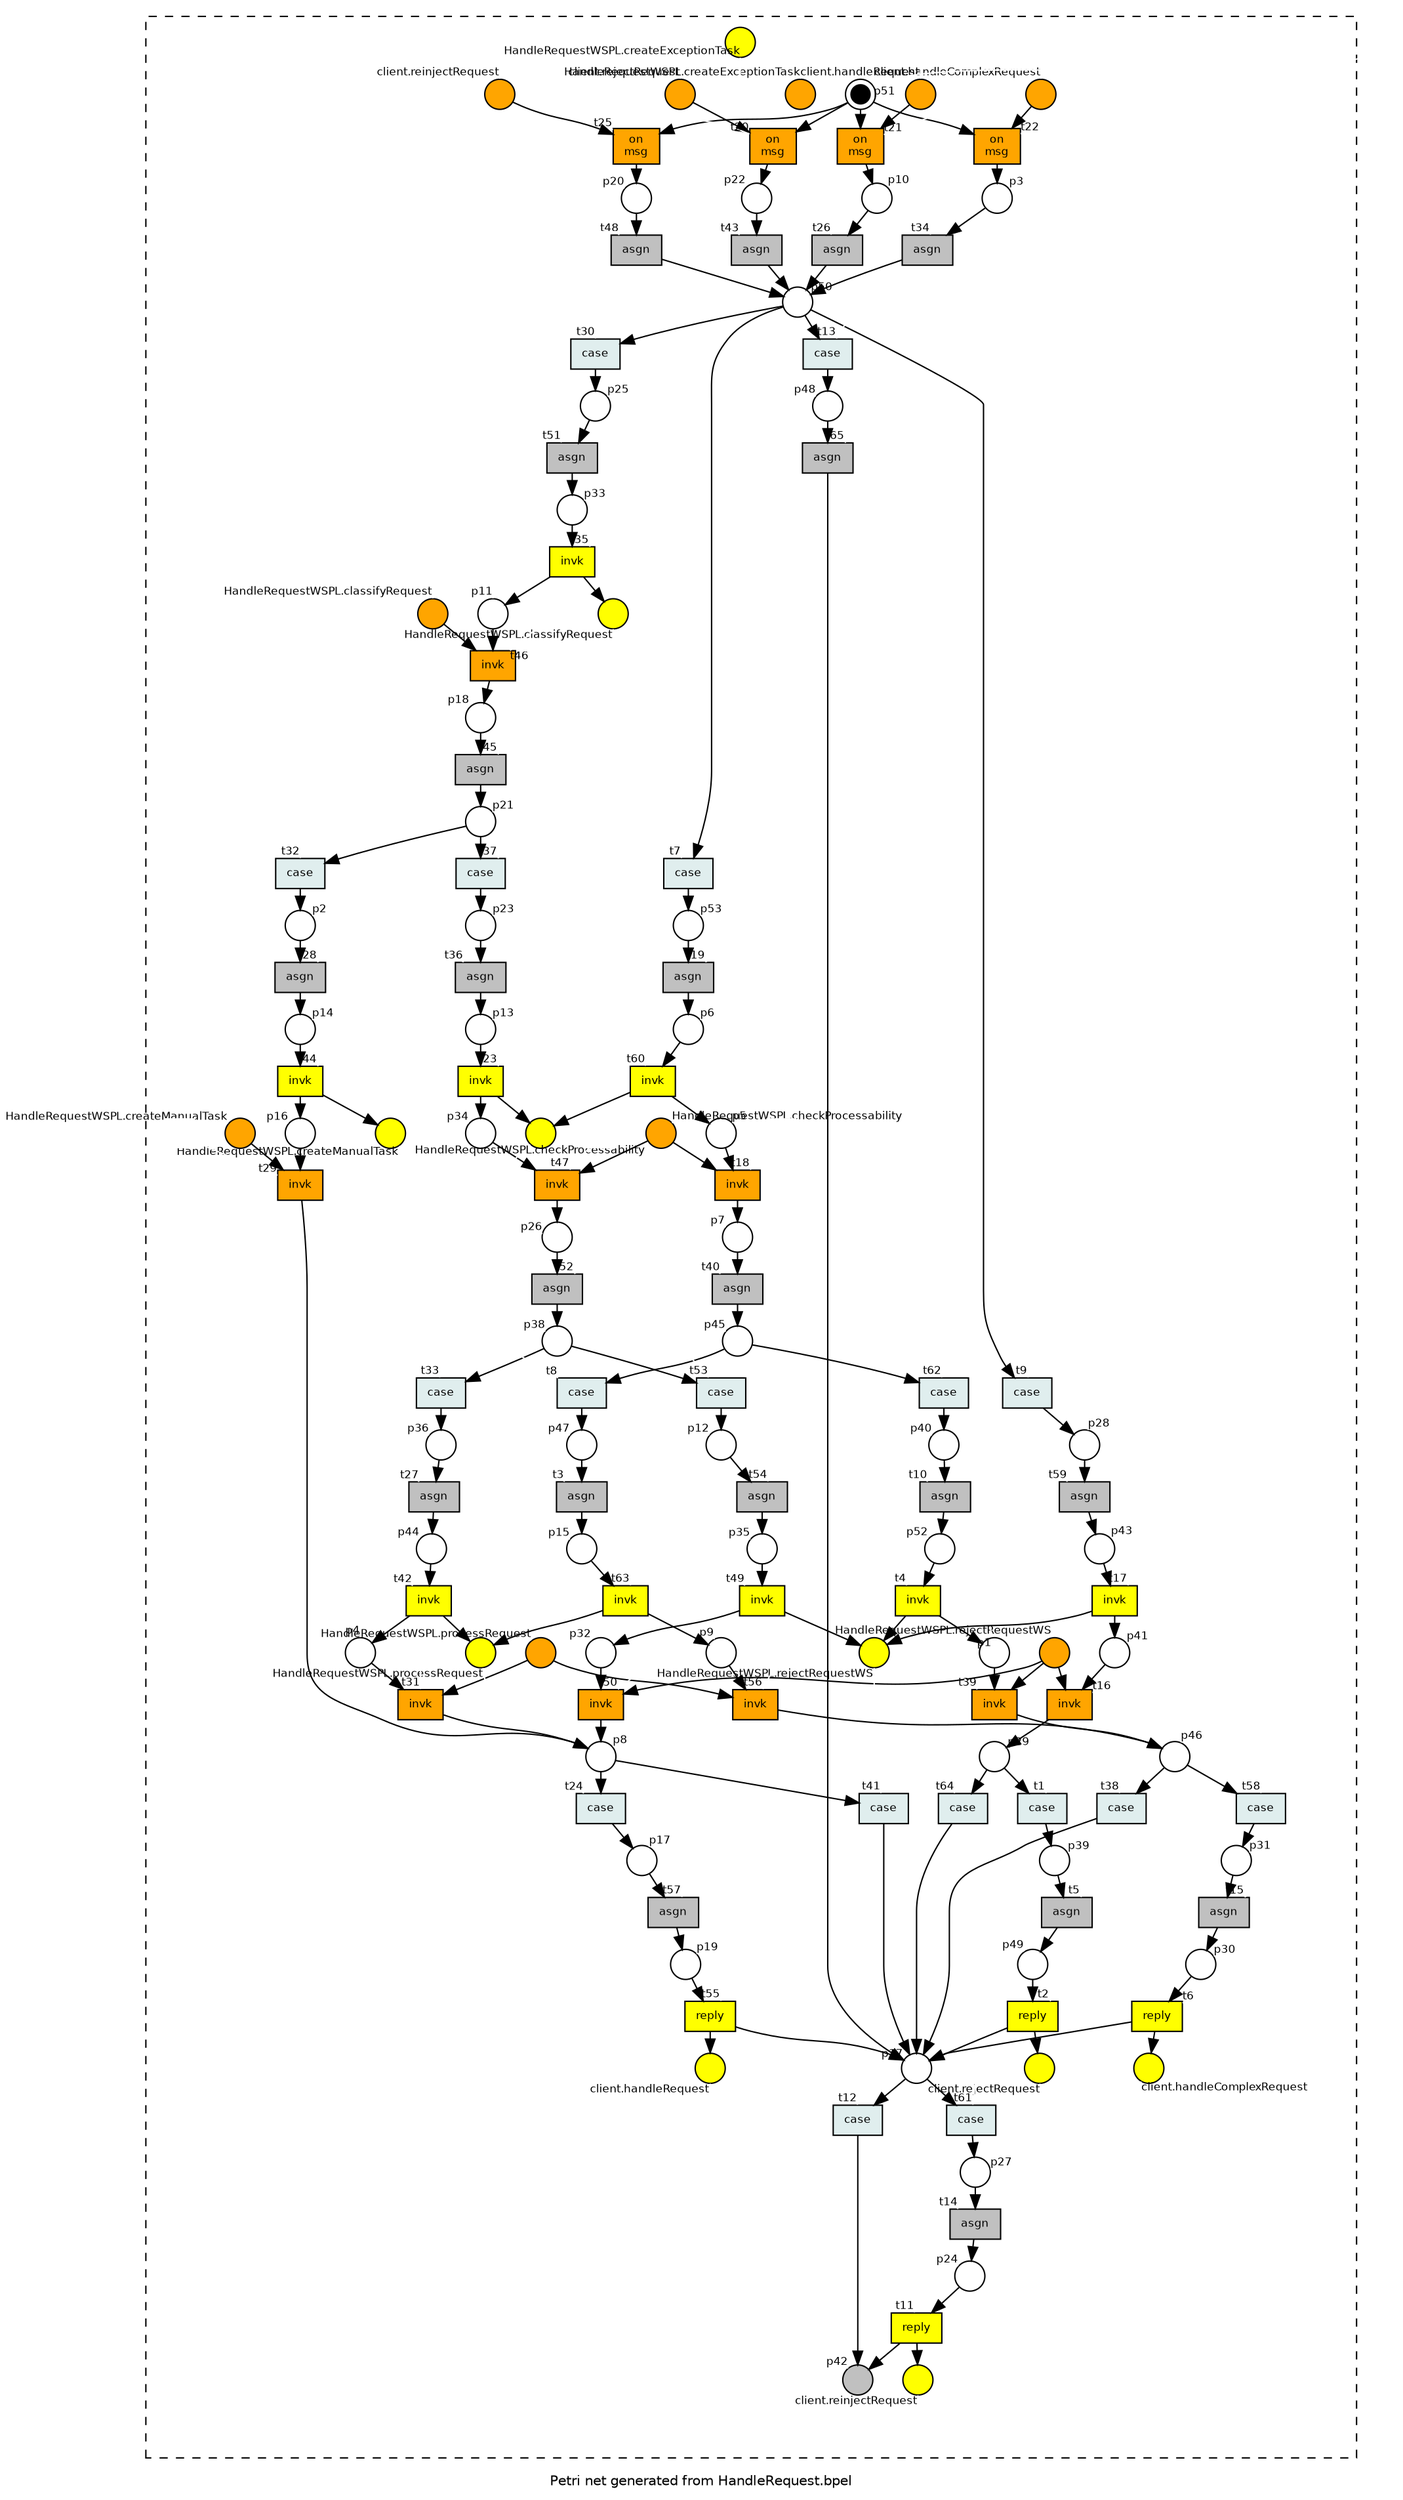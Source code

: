 digraph N {
 graph [fontname="Helvetica" nodesep=0.3 ranksep="0.2 equally" fontsize=10 label="Petri net generated from HandleRequest.bpel"]
 node [fontname="Helvetica" fontsize=8  width=".3" height=".3" label="" style=filled fillcolor=white]
 edge [fontname="Helvetica" fontsize=8 color=white arrowhead=none weight="20.0"]


 // places
 node [shape=circle];
 p54  	[fillcolor=orange]
 p54_l	[shape=none];
 p54_l -> p54 [headlabel="HandleRequestWSPL.processRequest"]
 p55  	[fillcolor=orange]
 p55_l	[shape=none];
 p55_l -> p55 [headlabel="HandleRequestWSPL.rejectRequestWS"]
 p56  	[fillcolor=orange]
 p56_l	[shape=none];
 p56_l -> p56 [headlabel="client.rejectRequest"]
 p57  	[fillcolor=orange]
 p57_l	[shape=none];
 p57_l -> p57 [headlabel="client.handleComplexRequest"]
 p58  	[fillcolor=orange]
 p58_l	[shape=none];
 p58_l -> p58 [headlabel="client.reinjectRequest"]
 p59  	[fillcolor=orange]
 p59_l	[shape=none];
 p59_l -> p59 [headlabel="HandleRequestWSPL.classifyRequest"]
 p60  	[fillcolor=orange]
 p60_l	[shape=none];
 p60_l -> p60 [headlabel="HandleRequestWSPL.createManualTask"]
 p61  	[fillcolor=orange]
 p61_l	[shape=none];
 p61_l -> p61 [headlabel="HandleRequestWSPL.createExceptionTask"]
 p62  	[fillcolor=orange]
 p62_l	[shape=none];
 p62_l -> p62 [headlabel="client.handleRequest"]
 p1  	[]
 p1_l	[shape=none];
 p1_l -> p1 [headlabel="p1"]
 p2  	[]
 p2_l	[shape=none];
 p2_l -> p2 [headlabel="p2"]
 p3  	[]
 p3_l	[shape=none];
 p3_l -> p3 [headlabel="p3"]
 p4  	[]
 p4_l	[shape=none];
 p4_l -> p4 [headlabel="p4"]
 p5  	[]
 p5_l	[shape=none];
 p5_l -> p5 [headlabel="p5"]
 p6  	[]
 p6_l	[shape=none];
 p6_l -> p6 [headlabel="p6"]
 p7  	[]
 p7_l	[shape=none];
 p7_l -> p7 [headlabel="p7"]
 p8  	[]
 p8_l	[shape=none];
 p8_l -> p8 [headlabel="p8"]
 p9  	[]
 p9_l	[shape=none];
 p9_l -> p9 [headlabel="p9"]
 p10  	[]
 p10_l	[shape=none];
 p10_l -> p10 [headlabel="p10"]
 p11  	[]
 p11_l	[shape=none];
 p11_l -> p11 [headlabel="p11"]
 p12  	[]
 p12_l	[shape=none];
 p12_l -> p12 [headlabel="p12"]
 p13  	[]
 p13_l	[shape=none];
 p13_l -> p13 [headlabel="p13"]
 p14  	[]
 p14_l	[shape=none];
 p14_l -> p14 [headlabel="p14"]
 p15  	[]
 p15_l	[shape=none];
 p15_l -> p15 [headlabel="p15"]
 p16  	[]
 p16_l	[shape=none];
 p16_l -> p16 [headlabel="p16"]
 p17  	[]
 p17_l	[shape=none];
 p17_l -> p17 [headlabel="p17"]
 p18  	[]
 p18_l	[shape=none];
 p18_l -> p18 [headlabel="p18"]
 p19  	[]
 p19_l	[shape=none];
 p19_l -> p19 [headlabel="p19"]
 p20  	[]
 p20_l	[shape=none];
 p20_l -> p20 [headlabel="p20"]
 p21  	[]
 p21_l	[shape=none];
 p21_l -> p21 [headlabel="p21"]
 p22  	[]
 p22_l	[shape=none];
 p22_l -> p22 [headlabel="p22"]
 p23  	[]
 p23_l	[shape=none];
 p23_l -> p23 [headlabel="p23"]
 p24  	[]
 p24_l	[shape=none];
 p24_l -> p24 [headlabel="p24"]
 p25  	[]
 p25_l	[shape=none];
 p25_l -> p25 [headlabel="p25"]
 p26  	[]
 p26_l	[shape=none];
 p26_l -> p26 [headlabel="p26"]
 p27  	[]
 p27_l	[shape=none];
 p27_l -> p27 [headlabel="p27"]
 p28  	[]
 p28_l	[shape=none];
 p28_l -> p28 [headlabel="p28"]
 p29  	[]
 p29_l	[shape=none];
 p29_l -> p29 [headlabel="p29"]
 p63  	[fillcolor=orange]
 p63_l	[shape=none];
 p63_l -> p63 [headlabel="HandleRequestWSPL.checkProcessability"]
 p30  	[]
 p30_l	[shape=none];
 p30_l -> p30 [headlabel="p30"]
 p31  	[]
 p31_l	[shape=none];
 p31_l -> p31 [headlabel="p31"]
 p32  	[]
 p32_l	[shape=none];
 p32_l -> p32 [headlabel="p32"]
 p33  	[]
 p33_l	[shape=none];
 p33_l -> p33 [headlabel="p33"]
 p34  	[]
 p34_l	[shape=none];
 p34_l -> p34 [headlabel="p34"]
 p35  	[]
 p35_l	[shape=none];
 p35_l -> p35 [headlabel="p35"]
 p36  	[]
 p36_l	[shape=none];
 p36_l -> p36 [headlabel="p36"]
 p37  	[]
 p37_l	[shape=none];
 p37_l -> p37 [headlabel="p37"]
 p38  	[]
 p38_l	[shape=none];
 p38_l -> p38 [headlabel="p38"]
 p39  	[]
 p39_l	[shape=none];
 p39_l -> p39 [headlabel="p39"]
 p40  	[]
 p40_l	[shape=none];
 p40_l -> p40 [headlabel="p40"]
 p41  	[]
 p41_l	[shape=none];
 p41_l -> p41 [headlabel="p41"]
 p42  	[fillcolor=gray]
 p42_l	[shape=none];
 p42_l -> p42 [headlabel="p42"]
 p43  	[]
 p43_l	[shape=none];
 p43_l -> p43 [headlabel="p43"]
 p44  	[]
 p44_l	[shape=none];
 p44_l -> p44 [headlabel="p44"]
 p45  	[]
 p45_l	[shape=none];
 p45_l -> p45 [headlabel="p45"]
 p46  	[]
 p46_l	[shape=none];
 p46_l -> p46 [headlabel="p46"]
 p64  	[fillcolor=yellow]
 p64_l	[shape=none];
 p64 -> p64_l [taillabel="client.reinjectRequest"]
 p65  	[fillcolor=yellow]
 p65_l	[shape=none];
 p65 -> p65_l [taillabel="client.handleRequest"]
 p66  	[fillcolor=yellow]
 p66_l	[shape=none];
 p66 -> p66_l [taillabel="client.rejectRequest"]
 p67  	[fillcolor=yellow]
 p67_l	[shape=none];
 p67 -> p67_l [taillabel="HandleRequestWSPL.checkProcessability"]
 p68  	[fillcolor=yellow]
 p68_l	[shape=none];
 p68 -> p68_l [taillabel="HandleRequestWSPL.processRequest"]
 p69  	[fillcolor=yellow]
 p69_l	[shape=none];
 p69 -> p69_l [taillabel="HandleRequestWSPL.createManualTask"]
 p70  	[fillcolor=yellow]
 p70_l	[shape=none];
 p70 -> p70_l [taillabel="HandleRequestWSPL.classifyRequest"]
 p71  	[fillcolor=yellow]
 p71_l	[shape=none];
 p71 -> p71_l [taillabel="HandleRequestWSPL.rejectRequestWS"]
 p72  	[fillcolor=yellow]
 p72_l	[shape=none];
 p72 -> p72_l [taillabel="HandleRequestWSPL.createExceptionTask"]
 p73  	[fillcolor=yellow]
 p73_l	[shape=none];
 p73 -> p73_l [taillabel="client.handleComplexRequest"]
 p47  	[]
 p47_l	[shape=none];
 p47_l -> p47 [headlabel="p47"]
 p48  	[]
 p48_l	[shape=none];
 p48_l -> p48 [headlabel="p48"]
 p49  	[]
 p49_l	[shape=none];
 p49_l -> p49 [headlabel="p49"]
 p50  	[]
 p50_l	[shape=none];
 p50_l -> p50 [headlabel="p50"]
 p51  	[fillcolor=black peripheries=2 height=".2" width=".2" ]
 p51_l	[shape=none];
 p51_l -> p51 [headlabel="p51"]
 p52  	[]
 p52_l	[shape=none];
 p52_l -> p52 [headlabel="p52"]
 p53  	[]
 p53_l	[shape=none];
 p53_l -> p53 [headlabel="p53"]

 // transitions
 node [shape=box]
 t1  	[label="case" fillcolor=azure2]
 t1_l	[shape=none];
 t1_l -> t1 [headlabel="t1"]
 t2  	[fillcolor=yellow label="reply"]
 t2_l	[shape=none];
 t2_l -> t2 [headlabel="t2"]
 t3  	[label="asgn" fillcolor=gray]
 t3_l	[shape=none];
 t3_l -> t3 [headlabel="t3"]
 t4  	[fillcolor=yellow label="invk"]
 t4_l	[shape=none];
 t4_l -> t4 [headlabel="t4"]
 t5  	[label="asgn" fillcolor=gray]
 t5_l	[shape=none];
 t5_l -> t5 [headlabel="t5"]
 t6  	[fillcolor=yellow label="reply"]
 t6_l	[shape=none];
 t6_l -> t6 [headlabel="t6"]
 t7  	[label="case" fillcolor=azure2]
 t7_l	[shape=none];
 t7_l -> t7 [headlabel="t7"]
 t8  	[label="case" fillcolor=azure2]
 t8_l	[shape=none];
 t8_l -> t8 [headlabel="t8"]
 t9  	[label="case" fillcolor=azure2]
 t9_l	[shape=none];
 t9_l -> t9 [headlabel="t9"]
 t10  	[label="asgn" fillcolor=gray]
 t10_l	[shape=none];
 t10_l -> t10 [headlabel="t10"]
 t11  	[fillcolor=yellow label="reply"]
 t11_l	[shape=none];
 t11_l -> t11 [headlabel="t11"]
 t12  	[label="case" fillcolor=azure2]
 t12_l	[shape=none];
 t12_l -> t12 [headlabel="t12"]
 t13  	[label="case" fillcolor=azure2]
 t13_l	[shape=none];
 t13_l -> t13 [headlabel="t13"]
 t14  	[label="asgn" fillcolor=gray]
 t14_l	[shape=none];
 t14_l -> t14 [headlabel="t14"]
 t15  	[label="asgn" fillcolor=gray]
 t15_l	[shape=none];
 t15_l -> t15 [headlabel="t15"]
 t16  	[fillcolor=orange label="invk"]
 t16_l	[shape=none];
 t16_l -> t16 [headlabel="t16"]
 t17  	[fillcolor=yellow label="invk"]
 t17_l	[shape=none];
 t17_l -> t17 [headlabel="t17"]
 t18  	[fillcolor=orange label="invk"]
 t18_l	[shape=none];
 t18_l -> t18 [headlabel="t18"]
 t19  	[label="asgn" fillcolor=gray]
 t19_l	[shape=none];
 t19_l -> t19 [headlabel="t19"]
 t20  	[fillcolor=orange label="on\nmsg"]
 t20_l	[shape=none];
 t20_l -> t20 [headlabel="t20"]
 t21  	[fillcolor=orange label="on\nmsg"]
 t21_l	[shape=none];
 t21_l -> t21 [headlabel="t21"]
 t22  	[fillcolor=orange label="on\nmsg"]
 t22_l	[shape=none];
 t22_l -> t22 [headlabel="t22"]
 t23  	[fillcolor=yellow label="invk"]
 t23_l	[shape=none];
 t23_l -> t23 [headlabel="t23"]
 t24  	[label="case" fillcolor=azure2]
 t24_l	[shape=none];
 t24_l -> t24 [headlabel="t24"]
 t25  	[fillcolor=orange label="on\nmsg"]
 t25_l	[shape=none];
 t25_l -> t25 [headlabel="t25"]
 t26  	[label="asgn" fillcolor=gray]
 t26_l	[shape=none];
 t26_l -> t26 [headlabel="t26"]
 t27  	[label="asgn" fillcolor=gray]
 t27_l	[shape=none];
 t27_l -> t27 [headlabel="t27"]
 t28  	[label="asgn" fillcolor=gray]
 t28_l	[shape=none];
 t28_l -> t28 [headlabel="t28"]
 t29  	[fillcolor=orange label="invk"]
 t29_l	[shape=none];
 t29_l -> t29 [headlabel="t29"]
 t30  	[label="case" fillcolor=azure2]
 t30_l	[shape=none];
 t30_l -> t30 [headlabel="t30"]
 t31  	[fillcolor=orange label="invk"]
 t31_l	[shape=none];
 t31_l -> t31 [headlabel="t31"]
 t32  	[label="case" fillcolor=azure2]
 t32_l	[shape=none];
 t32_l -> t32 [headlabel="t32"]
 t33  	[label="case" fillcolor=azure2]
 t33_l	[shape=none];
 t33_l -> t33 [headlabel="t33"]
 t34  	[label="asgn" fillcolor=gray]
 t34_l	[shape=none];
 t34_l -> t34 [headlabel="t34"]
 t35  	[fillcolor=yellow label="invk"]
 t35_l	[shape=none];
 t35_l -> t35 [headlabel="t35"]
 t36  	[label="asgn" fillcolor=gray]
 t36_l	[shape=none];
 t36_l -> t36 [headlabel="t36"]
 t37  	[label="case" fillcolor=azure2]
 t37_l	[shape=none];
 t37_l -> t37 [headlabel="t37"]
 t38  	[label="case" fillcolor=azure2]
 t38_l	[shape=none];
 t38_l -> t38 [headlabel="t38"]
 t39  	[fillcolor=orange label="invk"]
 t39_l	[shape=none];
 t39_l -> t39 [headlabel="t39"]
 t40  	[label="asgn" fillcolor=gray]
 t40_l	[shape=none];
 t40_l -> t40 [headlabel="t40"]
 t41  	[label="case" fillcolor=azure2]
 t41_l	[shape=none];
 t41_l -> t41 [headlabel="t41"]
 t42  	[fillcolor=yellow label="invk"]
 t42_l	[shape=none];
 t42_l -> t42 [headlabel="t42"]
 t43  	[label="asgn" fillcolor=gray]
 t43_l	[shape=none];
 t43_l -> t43 [headlabel="t43"]
 t44  	[fillcolor=yellow label="invk"]
 t44_l	[shape=none];
 t44_l -> t44 [headlabel="t44"]
 t45  	[label="asgn" fillcolor=gray]
 t45_l	[shape=none];
 t45_l -> t45 [headlabel="t45"]
 t46  	[fillcolor=orange label="invk"]
 t46_l	[shape=none];
 t46_l -> t46 [headlabel="t46"]
 t47  	[fillcolor=orange label="invk"]
 t47_l	[shape=none];
 t47_l -> t47 [headlabel="t47"]
 t48  	[label="asgn" fillcolor=gray]
 t48_l	[shape=none];
 t48_l -> t48 [headlabel="t48"]
 t49  	[fillcolor=yellow label="invk"]
 t49_l	[shape=none];
 t49_l -> t49 [headlabel="t49"]
 t50  	[fillcolor=orange label="invk"]
 t50_l	[shape=none];
 t50_l -> t50 [headlabel="t50"]
 t51  	[label="asgn" fillcolor=gray]
 t51_l	[shape=none];
 t51_l -> t51 [headlabel="t51"]
 t52  	[label="asgn" fillcolor=gray]
 t52_l	[shape=none];
 t52_l -> t52 [headlabel="t52"]
 t53  	[label="case" fillcolor=azure2]
 t53_l	[shape=none];
 t53_l -> t53 [headlabel="t53"]
 t54  	[label="asgn" fillcolor=gray]
 t54_l	[shape=none];
 t54_l -> t54 [headlabel="t54"]
 t55  	[fillcolor=yellow label="reply"]
 t55_l	[shape=none];
 t55_l -> t55 [headlabel="t55"]
 t56  	[fillcolor=orange label="invk"]
 t56_l	[shape=none];
 t56_l -> t56 [headlabel="t56"]
 t57  	[label="asgn" fillcolor=gray]
 t57_l	[shape=none];
 t57_l -> t57 [headlabel="t57"]
 t58  	[label="case" fillcolor=azure2]
 t58_l	[shape=none];
 t58_l -> t58 [headlabel="t58"]
 t59  	[label="asgn" fillcolor=gray]
 t59_l	[shape=none];
 t59_l -> t59 [headlabel="t59"]
 t60  	[fillcolor=yellow label="invk"]
 t60_l	[shape=none];
 t60_l -> t60 [headlabel="t60"]
 t61  	[label="case" fillcolor=azure2]
 t61_l	[shape=none];
 t61_l -> t61 [headlabel="t61"]
 t62  	[label="case" fillcolor=azure2]
 t62_l	[shape=none];
 t62_l -> t62 [headlabel="t62"]
 t63  	[fillcolor=yellow label="invk"]
 t63_l	[shape=none];
 t63_l -> t63 [headlabel="t63"]
 t64  	[label="case" fillcolor=azure2]
 t64_l	[shape=none];
 t64_l -> t64 [headlabel="t64"]
 t65  	[label="asgn" fillcolor=gray]
 t65_l	[shape=none];
 t65_l -> t65 [headlabel="t65"]

 // cluster the inner of the net
 subgraph cluster1
 {
  t1 t1_l t2 t2_l t3 t3_l t4 t4_l t5 t5_l t6 t6_l t7 t7_l t8 t8_l t9 t9_l t10 t10_l t11 t11_l t12 t12_l t13 t13_l t14 t14_l t15 t15_l t16 t16_l t17 t17_l t18 t18_l t19 t19_l t20 t20_l t21 t21_l t22 t22_l t23 t23_l t24 t24_l t25 t25_l t26 t26_l t27 t27_l t28 t28_l t29 t29_l t30 t30_l t31 t31_l t32 t32_l t33 t33_l t34 t34_l t35 t35_l t36 t36_l t37 t37_l t38 t38_l t39 t39_l t40 t40_l t41 t41_l t42 t42_l t43 t43_l t44 t44_l t45 t45_l t46 t46_l t47 t47_l t48 t48_l t49 t49_l t50 t50_l t51 t51_l t52 t52_l t53 t53_l t54 t54_l t55 t55_l t56 t56_l t57 t57_l t58 t58_l t59 t59_l t60 t60_l t61 t61_l t62 t62_l t63 t63_l t64 t64_l t65 t65_l
  p54 p54_l p55 p55_l p56 p56_l p57 p57_l p58 p58_l p59 p59_l p60 p60_l p61 p61_l p62 p62_l p1 p1_l p2 p2_l p3 p3_l p4 p4_l p5 p5_l p6 p6_l p7 p7_l p8 p8_l p9 p9_l p10 p10_l p11 p11_l p12 p12_l p13 p13_l p14 p14_l p15 p15_l p16 p16_l p17 p17_l p18 p18_l p19 p19_l p20 p20_l p21 p21_l p22 p22_l p23 p23_l p24 p24_l p25 p25_l p26 p26_l p27 p27_l p28 p28_l p29 p29_l p63 p63_l p30 p30_l p31 p31_l p32 p32_l p33 p33_l p34 p34_l p35 p35_l p36 p36_l p37 p37_l p38 p38_l p39 p39_l p40 p40_l p41 p41_l p42 p42_l p43 p43_l p44 p44_l p45 p45_l p46 p46_l p64 p64_l p65 p65_l p66 p66_l p67 p67_l p68 p68_l p69 p69_l p70 p70_l p71 p71_l p72 p72_l p73 p73_l p47 p47_l p48 p48_l p49 p49_l p50 p50_l p51 p52 p52_l p53 p53_l
  label="" style=dashed
 }

 // arcs
 edge [fontname="Helvetica" fontsize=8 arrowhead=normal color=black]
 t35 -> p70	[]
 t35 -> p11	[weight=10000.0]
 p10 -> t26	[weight=10000.0]
 p62 -> t21	[]
 t36 -> p13	[weight=10000.0]
 p59 -> t46	[]
 p18 -> t45	[weight=10000.0]
 t44 -> p69	[]
 t44 -> p16	[weight=10000.0]
 p26 -> t52	[weight=10000.0]
 p58 -> t25	[]
 p3 -> t34	[weight=10000.0]
 p16 -> t29	[weight=10000.0]
 p34 -> t47	[weight=10000.0]
 t25 -> p20	[weight=10000.0]
 t21 -> p10	[weight=10000.0]
 p33 -> t35	[weight=10000.0]
 p57 -> t22	[]
 t46 -> p18	[weight=10000.0]
 t23 -> p67	[]
 p63 -> t47	[]
 t32 -> p2	[weight=10000.0]
 p22 -> t43	[weight=10000.0]
 p23 -> t36	[weight=10000.0]
 p11 -> t46	[weight=10000.0]
 t51 -> p33	[weight=10000.0]
 t47 -> p26	[weight=10000.0]
 t42 -> p4	[weight=10000.0]
 p56 -> t20	[]
 t23 -> p34	[weight=10000.0]
 t22 -> p3	[weight=10000.0]
 t20 -> p22	[weight=10000.0]
 p20 -> t48	[weight=10000.0]
 p36 -> t27	[weight=10000.0]
 p38 -> t33	[weight=10000.0]
 t17 -> p71	[]
 p21 -> t37	[weight=10000.0]
 t33 -> p36	[weight=10000.0]
 p44 -> t42	[weight=10000.0]
 t49 -> p71	[]
 t53 -> p12	[weight=10000.0]
 t13 -> p48	[weight=10000.0]
 t52 -> p38	[weight=10000.0]
 t27 -> p44	[weight=10000.0]
 p19 -> t55	[weight=10000.0]
 t29 -> p8	[weight=10000.0]
 t30 -> p25	[weight=10000.0]
 p35 -> t49	[weight=10000.0]
 t63 -> p9	[weight=10000.0]
 p25 -> t51	[weight=10000.0]
 p14 -> t44	[weight=10000.0]
 p54 -> t31	[]
 t17 -> p41	[weight=10000.0]
 p60 -> t29	[]
 t28 -> p14	[weight=10000.0]
 t49 -> p32	[weight=10000.0]
 t37 -> p23	[weight=10000.0]
 p12 -> t54	[weight=10000.0]
 p55 -> t50	[]
 p32 -> t50	[weight=10000.0]
 t54 -> p35	[weight=10000.0]
 p13 -> t23	[weight=10000.0]
 t24 -> p17	[weight=10000.0]
 p4 -> t31	[weight=10000.0]
 t60 -> p5	[weight=10000.0]
 t42 -> p68	[]
 t62 -> p40	[weight=10000.0]
 p2 -> t28	[weight=10000.0]
 p63 -> t18	[]
 p8 -> t24	[weight=10000.0]
 p55 -> t16	[]
 t3 -> p15	[weight=10000.0]
 t10 -> p52	[weight=10000.0]
 p17 -> t57	[weight=10000.0]
 t31 -> p8	[weight=10000.0]
 p8 -> t41	[weight=10000.0]
 t1 -> p39	[weight=10000.0]
 p21 -> t32	[weight=10000.0]
 t55 -> p65	[]
 t45 -> p21	[weight=10000.0]
 t6 -> p73	[]
 p40 -> t10	[weight=10000.0]
 p38 -> t53	[weight=10000.0]
 p7 -> t40	[weight=10000.0]
 p5 -> t18	[weight=10000.0]
 p15 -> t63	[weight=10000.0]
 p52 -> t4	[weight=10000.0]
 p51 -> t20	[weight=10000.0]
 p51 -> t25	[weight=10000.0]
 t57 -> p19	[weight=10000.0]
 t50 -> p8	[weight=10000.0]
 t63 -> p68	[]
 t40 -> p45	[weight=10000.0]
 p48 -> t65	[weight=10000.0]
 t60 -> p67	[]
 p51 -> t21	[weight=10000.0]
 p41 -> t16	[weight=10000.0]
 t59 -> p43	[weight=10000.0]
 p55 -> t39	[]
 p54 -> t56	[]
 p45 -> t8	[weight=10000.0]
 t19 -> p6	[weight=10000.0]
 p24 -> t11	[weight=10000.0]
 p51 -> t22	[weight=10000.0]
 t26 -> p50	[weight=10000.0]
 p29 -> t64	[weight=10000.0]
 p9 -> t56	[weight=10000.0]
 t12 -> p42	[weight=10000.0]
 t41 -> p37	[weight=10000.0]
 t4 -> p1	[weight=10000.0]
 t61 -> p27	[weight=10000.0]
 p1 -> t39	[weight=10000.0]
 t14 -> p24	[weight=10000.0]
 t43 -> p50	[weight=10000.0]
 p53 -> t19	[weight=10000.0]
 t7 -> p53	[weight=10000.0]
 p43 -> t17	[weight=10000.0]
 p29 -> t1	[weight=10000.0]
 t2 -> p66	[]
 p6 -> t60	[weight=10000.0]
 t4 -> p71	[]
 t58 -> p31	[weight=10000.0]
 t18 -> p7	[weight=10000.0]
 t8 -> p47	[weight=10000.0]
 p28 -> t59	[weight=10000.0]
 t15 -> p30	[weight=10000.0]
 p47 -> t3	[weight=10000.0]
 t55 -> p37	[weight=10000.0]
 p39 -> t5	[weight=10000.0]
 t39 -> p46	[weight=10000.0]
 t38 -> p37	[weight=10000.0]
 t56 -> p46	[weight=10000.0]
 t64 -> p37	[weight=10000.0]
 p50 -> t9	[weight=10000.0]
 t6 -> p37	[weight=10000.0]
 p37 -> t12	[weight=10000.0]
 t48 -> p50	[weight=10000.0]
 p37 -> t61	[weight=10000.0]
 t65 -> p37	[weight=10000.0]
 p27 -> t14	[weight=10000.0]
 p46 -> t38	[weight=10000.0]
 t34 -> p50	[weight=10000.0]
 t11 -> p42	[weight=10000.0]
 p50 -> t7	[weight=10000.0]
 t2 -> p37	[weight=10000.0]
 t5 -> p49	[weight=10000.0]
 p45 -> t62	[weight=10000.0]
 p31 -> t15	[weight=10000.0]
 p30 -> t6	[weight=10000.0]
 p46 -> t58	[weight=10000.0]
 t9 -> p28	[weight=10000.0]
 t11 -> p64	[]
 p50 -> t13	[weight=10000.0]
 p50 -> t30	[weight=10000.0]
 t16 -> p29	[weight=10000.0]
 p49 -> t2	[weight=10000.0]
}
